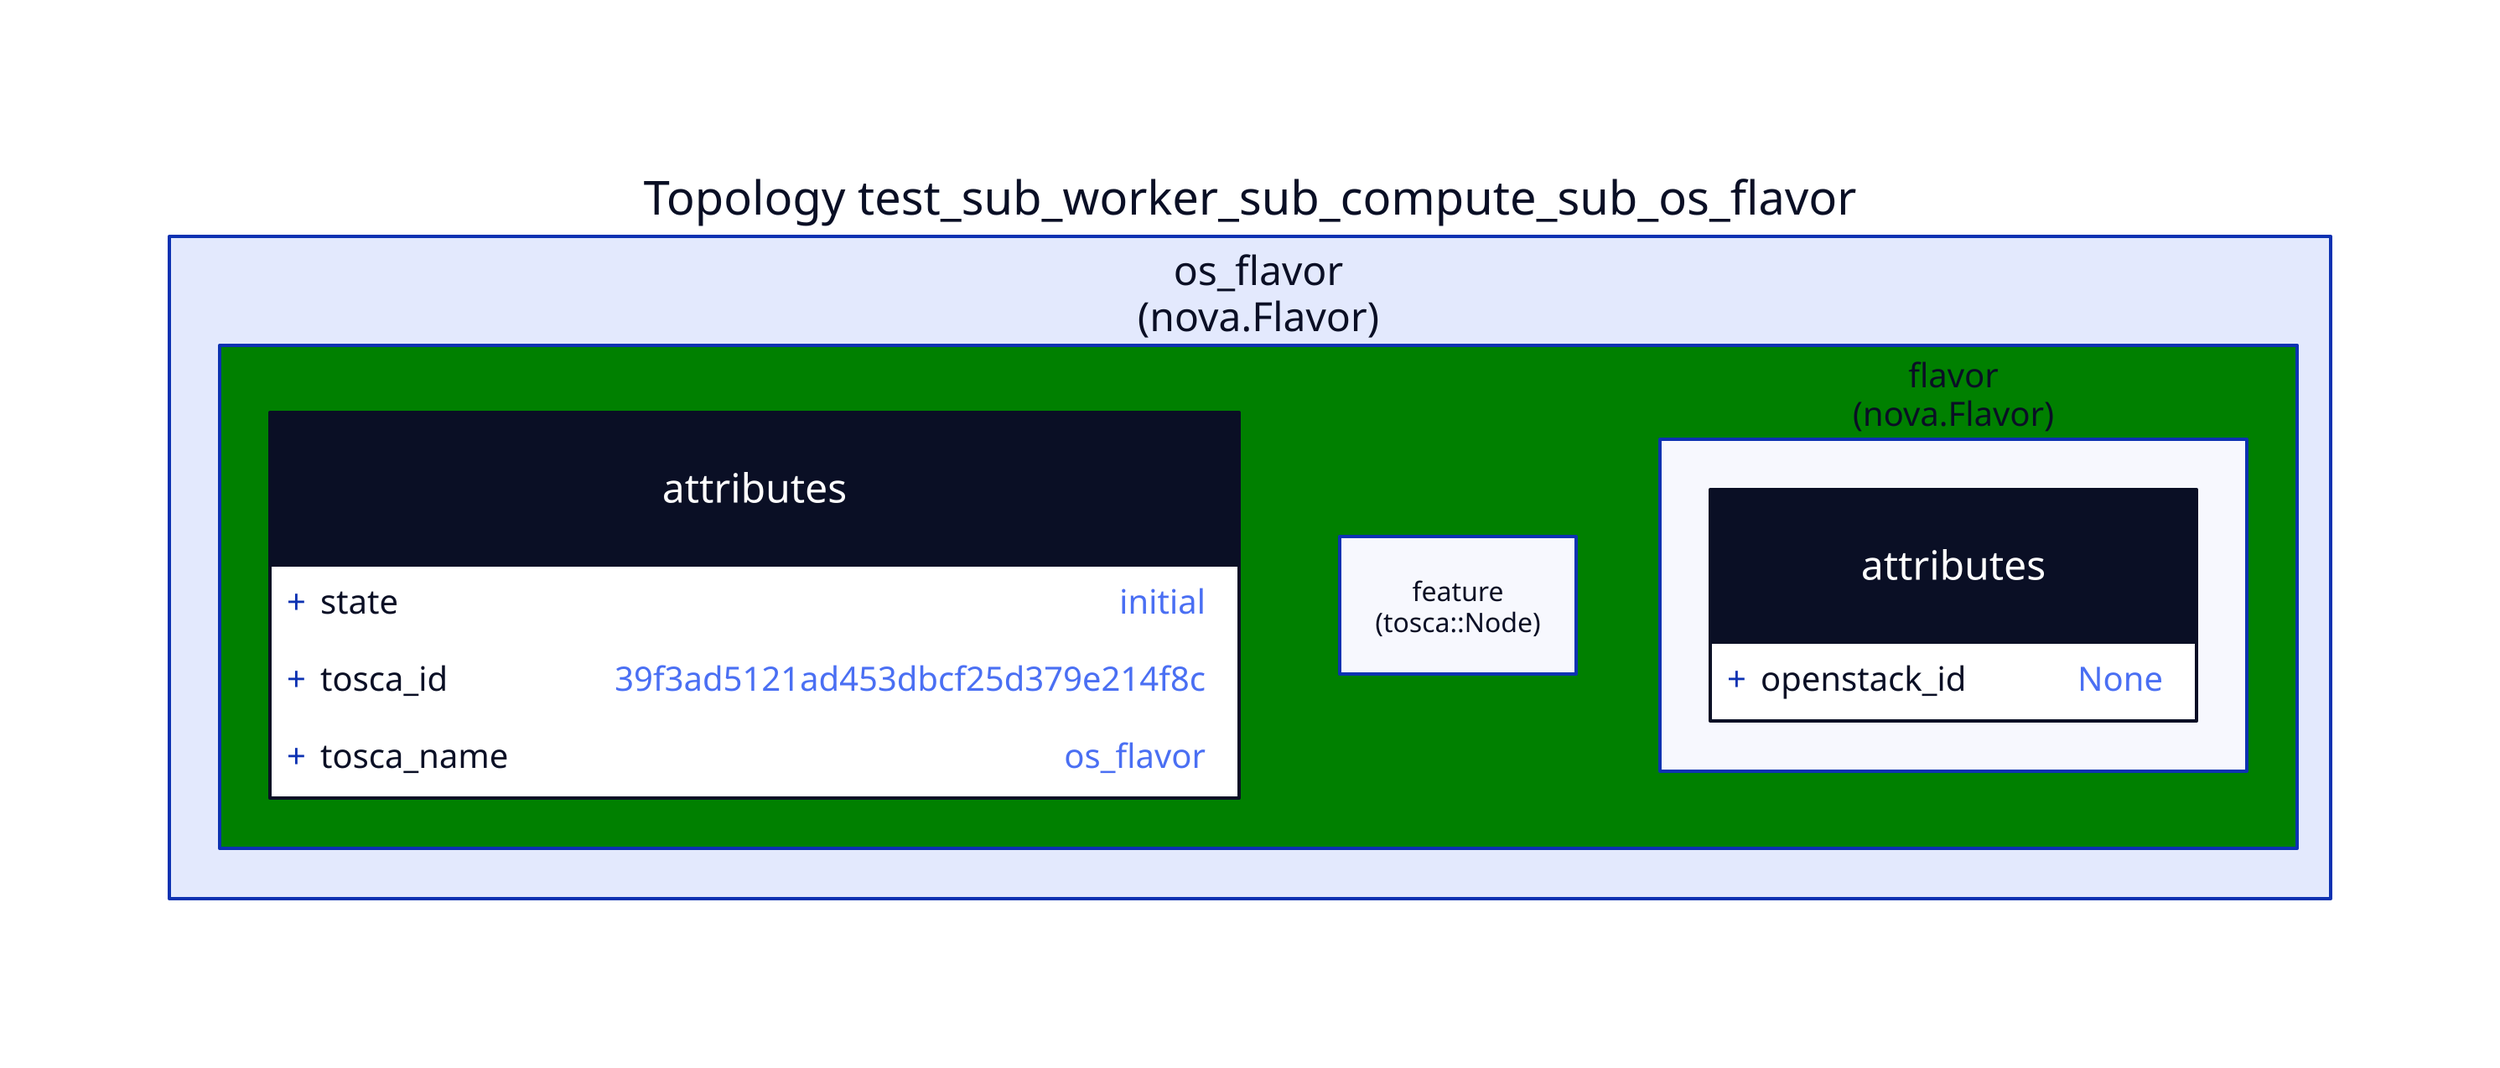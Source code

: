 
  test_sub_worker_sub_compute_sub_os_flavor: "Topology test_sub_worker_sub_compute_sub_os_flavor" {
  
  node_os_flavor: "os_flavor\n(nova.Flavor)" {
  
    style { fill: green }
    
  attributes {
    shape: class
  
    +state: "initial"
    
    +tosca_id: "39f3ad5121ad453dbcf25d379e214f8c"
    
    +tosca_name: "os_flavor"
    
  }
  
  feature: "feature\n(tosca::Node)" {
  
  }
  
  flavor: "flavor\n(nova.Flavor)" {
  
  attributes {
    shape: class
  
    +openstack_id: "None"
    
  }
  
  }
  
  }
  
  }
  